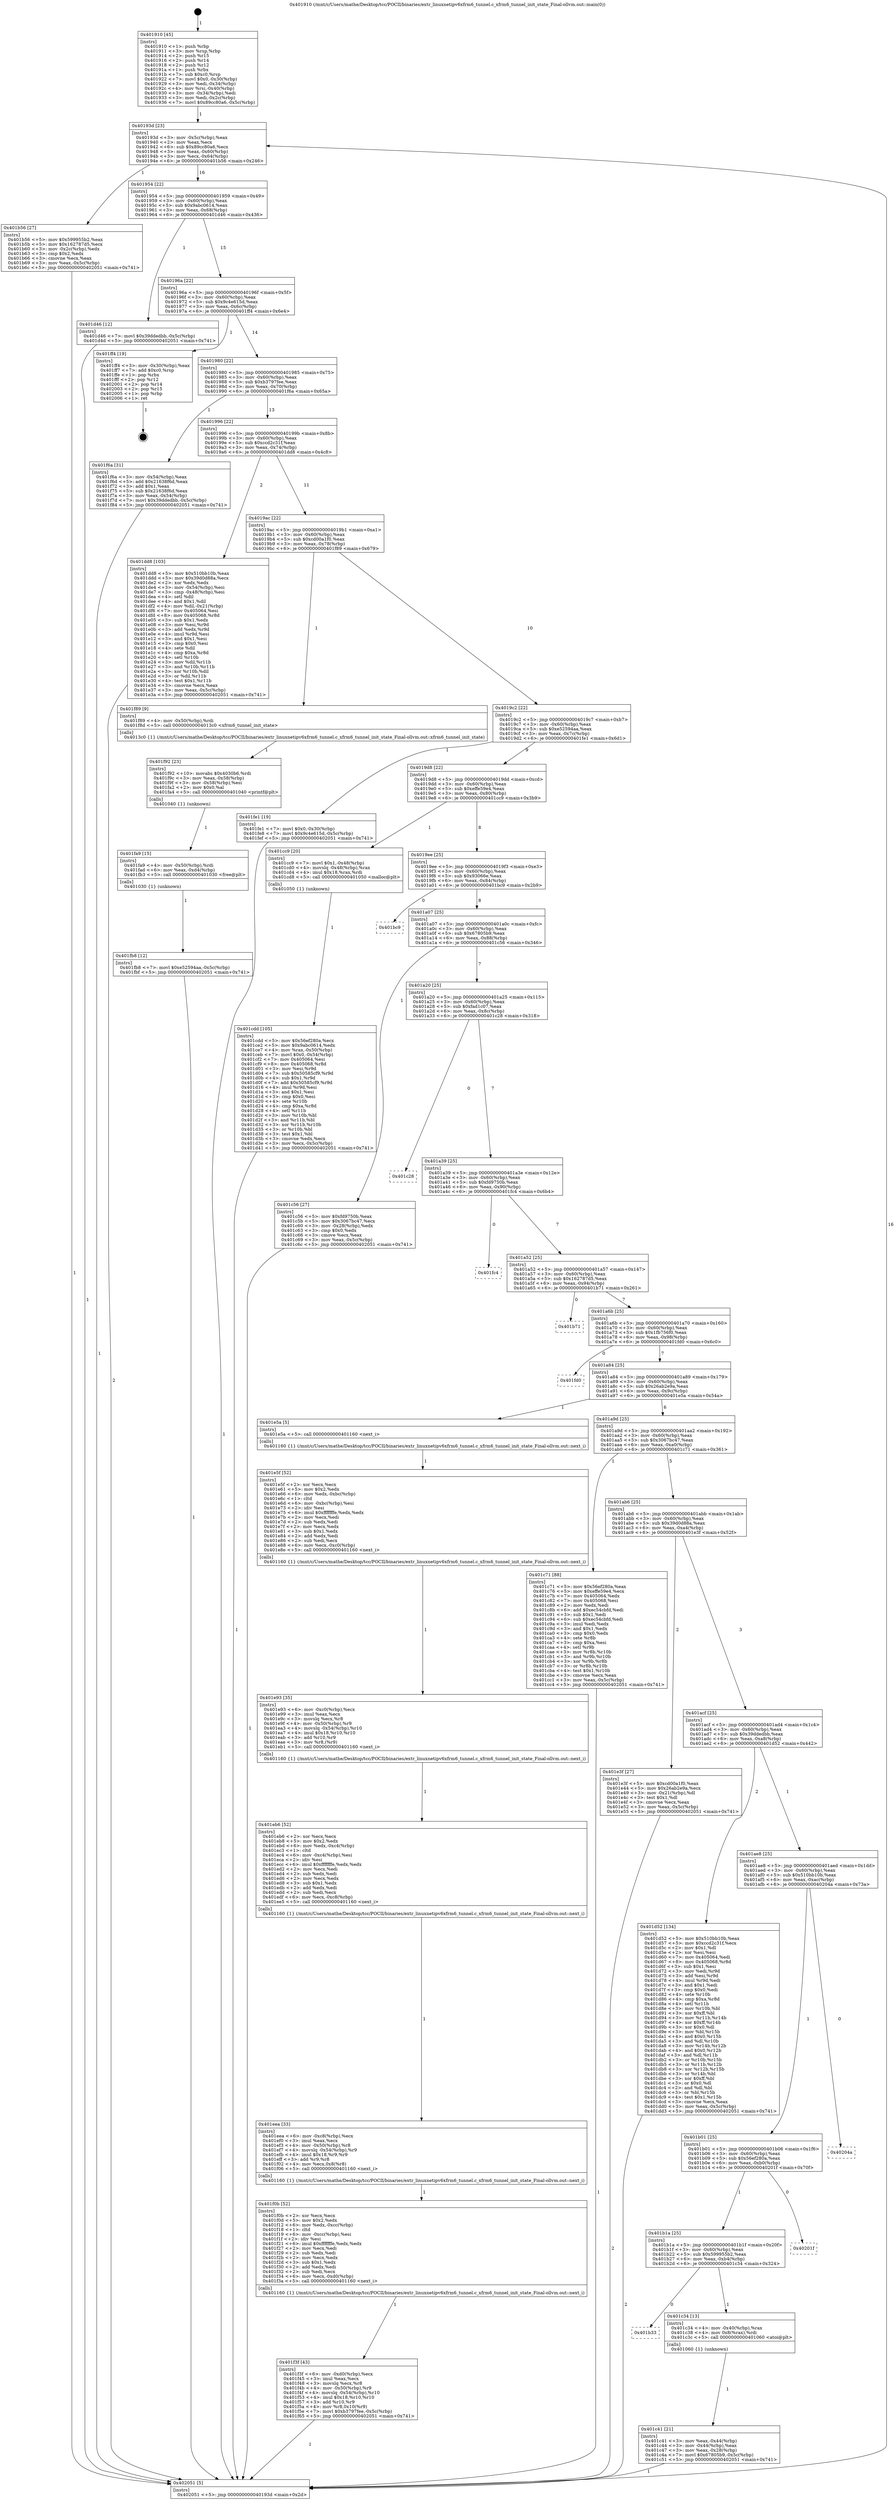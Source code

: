 digraph "0x401910" {
  label = "0x401910 (/mnt/c/Users/mathe/Desktop/tcc/POCII/binaries/extr_linuxnetipv6xfrm6_tunnel.c_xfrm6_tunnel_init_state_Final-ollvm.out::main(0))"
  labelloc = "t"
  node[shape=record]

  Entry [label="",width=0.3,height=0.3,shape=circle,fillcolor=black,style=filled]
  "0x40193d" [label="{
     0x40193d [23]\l
     | [instrs]\l
     &nbsp;&nbsp;0x40193d \<+3\>: mov -0x5c(%rbp),%eax\l
     &nbsp;&nbsp;0x401940 \<+2\>: mov %eax,%ecx\l
     &nbsp;&nbsp;0x401942 \<+6\>: sub $0x89cc80a6,%ecx\l
     &nbsp;&nbsp;0x401948 \<+3\>: mov %eax,-0x60(%rbp)\l
     &nbsp;&nbsp;0x40194b \<+3\>: mov %ecx,-0x64(%rbp)\l
     &nbsp;&nbsp;0x40194e \<+6\>: je 0000000000401b56 \<main+0x246\>\l
  }"]
  "0x401b56" [label="{
     0x401b56 [27]\l
     | [instrs]\l
     &nbsp;&nbsp;0x401b56 \<+5\>: mov $0x599955b2,%eax\l
     &nbsp;&nbsp;0x401b5b \<+5\>: mov $0x162787d5,%ecx\l
     &nbsp;&nbsp;0x401b60 \<+3\>: mov -0x2c(%rbp),%edx\l
     &nbsp;&nbsp;0x401b63 \<+3\>: cmp $0x2,%edx\l
     &nbsp;&nbsp;0x401b66 \<+3\>: cmovne %ecx,%eax\l
     &nbsp;&nbsp;0x401b69 \<+3\>: mov %eax,-0x5c(%rbp)\l
     &nbsp;&nbsp;0x401b6c \<+5\>: jmp 0000000000402051 \<main+0x741\>\l
  }"]
  "0x401954" [label="{
     0x401954 [22]\l
     | [instrs]\l
     &nbsp;&nbsp;0x401954 \<+5\>: jmp 0000000000401959 \<main+0x49\>\l
     &nbsp;&nbsp;0x401959 \<+3\>: mov -0x60(%rbp),%eax\l
     &nbsp;&nbsp;0x40195c \<+5\>: sub $0x9abc0614,%eax\l
     &nbsp;&nbsp;0x401961 \<+3\>: mov %eax,-0x68(%rbp)\l
     &nbsp;&nbsp;0x401964 \<+6\>: je 0000000000401d46 \<main+0x436\>\l
  }"]
  "0x402051" [label="{
     0x402051 [5]\l
     | [instrs]\l
     &nbsp;&nbsp;0x402051 \<+5\>: jmp 000000000040193d \<main+0x2d\>\l
  }"]
  "0x401910" [label="{
     0x401910 [45]\l
     | [instrs]\l
     &nbsp;&nbsp;0x401910 \<+1\>: push %rbp\l
     &nbsp;&nbsp;0x401911 \<+3\>: mov %rsp,%rbp\l
     &nbsp;&nbsp;0x401914 \<+2\>: push %r15\l
     &nbsp;&nbsp;0x401916 \<+2\>: push %r14\l
     &nbsp;&nbsp;0x401918 \<+2\>: push %r12\l
     &nbsp;&nbsp;0x40191a \<+1\>: push %rbx\l
     &nbsp;&nbsp;0x40191b \<+7\>: sub $0xc0,%rsp\l
     &nbsp;&nbsp;0x401922 \<+7\>: movl $0x0,-0x30(%rbp)\l
     &nbsp;&nbsp;0x401929 \<+3\>: mov %edi,-0x34(%rbp)\l
     &nbsp;&nbsp;0x40192c \<+4\>: mov %rsi,-0x40(%rbp)\l
     &nbsp;&nbsp;0x401930 \<+3\>: mov -0x34(%rbp),%edi\l
     &nbsp;&nbsp;0x401933 \<+3\>: mov %edi,-0x2c(%rbp)\l
     &nbsp;&nbsp;0x401936 \<+7\>: movl $0x89cc80a6,-0x5c(%rbp)\l
  }"]
  Exit [label="",width=0.3,height=0.3,shape=circle,fillcolor=black,style=filled,peripheries=2]
  "0x401d46" [label="{
     0x401d46 [12]\l
     | [instrs]\l
     &nbsp;&nbsp;0x401d46 \<+7\>: movl $0x39ddedbb,-0x5c(%rbp)\l
     &nbsp;&nbsp;0x401d4d \<+5\>: jmp 0000000000402051 \<main+0x741\>\l
  }"]
  "0x40196a" [label="{
     0x40196a [22]\l
     | [instrs]\l
     &nbsp;&nbsp;0x40196a \<+5\>: jmp 000000000040196f \<main+0x5f\>\l
     &nbsp;&nbsp;0x40196f \<+3\>: mov -0x60(%rbp),%eax\l
     &nbsp;&nbsp;0x401972 \<+5\>: sub $0x9c4e615d,%eax\l
     &nbsp;&nbsp;0x401977 \<+3\>: mov %eax,-0x6c(%rbp)\l
     &nbsp;&nbsp;0x40197a \<+6\>: je 0000000000401ff4 \<main+0x6e4\>\l
  }"]
  "0x401fb8" [label="{
     0x401fb8 [12]\l
     | [instrs]\l
     &nbsp;&nbsp;0x401fb8 \<+7\>: movl $0xe52594aa,-0x5c(%rbp)\l
     &nbsp;&nbsp;0x401fbf \<+5\>: jmp 0000000000402051 \<main+0x741\>\l
  }"]
  "0x401ff4" [label="{
     0x401ff4 [19]\l
     | [instrs]\l
     &nbsp;&nbsp;0x401ff4 \<+3\>: mov -0x30(%rbp),%eax\l
     &nbsp;&nbsp;0x401ff7 \<+7\>: add $0xc0,%rsp\l
     &nbsp;&nbsp;0x401ffe \<+1\>: pop %rbx\l
     &nbsp;&nbsp;0x401fff \<+2\>: pop %r12\l
     &nbsp;&nbsp;0x402001 \<+2\>: pop %r14\l
     &nbsp;&nbsp;0x402003 \<+2\>: pop %r15\l
     &nbsp;&nbsp;0x402005 \<+1\>: pop %rbp\l
     &nbsp;&nbsp;0x402006 \<+1\>: ret\l
  }"]
  "0x401980" [label="{
     0x401980 [22]\l
     | [instrs]\l
     &nbsp;&nbsp;0x401980 \<+5\>: jmp 0000000000401985 \<main+0x75\>\l
     &nbsp;&nbsp;0x401985 \<+3\>: mov -0x60(%rbp),%eax\l
     &nbsp;&nbsp;0x401988 \<+5\>: sub $0xb3797fee,%eax\l
     &nbsp;&nbsp;0x40198d \<+3\>: mov %eax,-0x70(%rbp)\l
     &nbsp;&nbsp;0x401990 \<+6\>: je 0000000000401f6a \<main+0x65a\>\l
  }"]
  "0x401fa9" [label="{
     0x401fa9 [15]\l
     | [instrs]\l
     &nbsp;&nbsp;0x401fa9 \<+4\>: mov -0x50(%rbp),%rdi\l
     &nbsp;&nbsp;0x401fad \<+6\>: mov %eax,-0xd4(%rbp)\l
     &nbsp;&nbsp;0x401fb3 \<+5\>: call 0000000000401030 \<free@plt\>\l
     | [calls]\l
     &nbsp;&nbsp;0x401030 \{1\} (unknown)\l
  }"]
  "0x401f6a" [label="{
     0x401f6a [31]\l
     | [instrs]\l
     &nbsp;&nbsp;0x401f6a \<+3\>: mov -0x54(%rbp),%eax\l
     &nbsp;&nbsp;0x401f6d \<+5\>: add $0x21638f6d,%eax\l
     &nbsp;&nbsp;0x401f72 \<+3\>: add $0x1,%eax\l
     &nbsp;&nbsp;0x401f75 \<+5\>: sub $0x21638f6d,%eax\l
     &nbsp;&nbsp;0x401f7a \<+3\>: mov %eax,-0x54(%rbp)\l
     &nbsp;&nbsp;0x401f7d \<+7\>: movl $0x39ddedbb,-0x5c(%rbp)\l
     &nbsp;&nbsp;0x401f84 \<+5\>: jmp 0000000000402051 \<main+0x741\>\l
  }"]
  "0x401996" [label="{
     0x401996 [22]\l
     | [instrs]\l
     &nbsp;&nbsp;0x401996 \<+5\>: jmp 000000000040199b \<main+0x8b\>\l
     &nbsp;&nbsp;0x40199b \<+3\>: mov -0x60(%rbp),%eax\l
     &nbsp;&nbsp;0x40199e \<+5\>: sub $0xccd2c31f,%eax\l
     &nbsp;&nbsp;0x4019a3 \<+3\>: mov %eax,-0x74(%rbp)\l
     &nbsp;&nbsp;0x4019a6 \<+6\>: je 0000000000401dd8 \<main+0x4c8\>\l
  }"]
  "0x401f92" [label="{
     0x401f92 [23]\l
     | [instrs]\l
     &nbsp;&nbsp;0x401f92 \<+10\>: movabs $0x4030b6,%rdi\l
     &nbsp;&nbsp;0x401f9c \<+3\>: mov %eax,-0x58(%rbp)\l
     &nbsp;&nbsp;0x401f9f \<+3\>: mov -0x58(%rbp),%esi\l
     &nbsp;&nbsp;0x401fa2 \<+2\>: mov $0x0,%al\l
     &nbsp;&nbsp;0x401fa4 \<+5\>: call 0000000000401040 \<printf@plt\>\l
     | [calls]\l
     &nbsp;&nbsp;0x401040 \{1\} (unknown)\l
  }"]
  "0x401dd8" [label="{
     0x401dd8 [103]\l
     | [instrs]\l
     &nbsp;&nbsp;0x401dd8 \<+5\>: mov $0x510bb10b,%eax\l
     &nbsp;&nbsp;0x401ddd \<+5\>: mov $0x39d0d88a,%ecx\l
     &nbsp;&nbsp;0x401de2 \<+2\>: xor %edx,%edx\l
     &nbsp;&nbsp;0x401de4 \<+3\>: mov -0x54(%rbp),%esi\l
     &nbsp;&nbsp;0x401de7 \<+3\>: cmp -0x48(%rbp),%esi\l
     &nbsp;&nbsp;0x401dea \<+4\>: setl %dil\l
     &nbsp;&nbsp;0x401dee \<+4\>: and $0x1,%dil\l
     &nbsp;&nbsp;0x401df2 \<+4\>: mov %dil,-0x21(%rbp)\l
     &nbsp;&nbsp;0x401df6 \<+7\>: mov 0x405064,%esi\l
     &nbsp;&nbsp;0x401dfd \<+8\>: mov 0x405068,%r8d\l
     &nbsp;&nbsp;0x401e05 \<+3\>: sub $0x1,%edx\l
     &nbsp;&nbsp;0x401e08 \<+3\>: mov %esi,%r9d\l
     &nbsp;&nbsp;0x401e0b \<+3\>: add %edx,%r9d\l
     &nbsp;&nbsp;0x401e0e \<+4\>: imul %r9d,%esi\l
     &nbsp;&nbsp;0x401e12 \<+3\>: and $0x1,%esi\l
     &nbsp;&nbsp;0x401e15 \<+3\>: cmp $0x0,%esi\l
     &nbsp;&nbsp;0x401e18 \<+4\>: sete %dil\l
     &nbsp;&nbsp;0x401e1c \<+4\>: cmp $0xa,%r8d\l
     &nbsp;&nbsp;0x401e20 \<+4\>: setl %r10b\l
     &nbsp;&nbsp;0x401e24 \<+3\>: mov %dil,%r11b\l
     &nbsp;&nbsp;0x401e27 \<+3\>: and %r10b,%r11b\l
     &nbsp;&nbsp;0x401e2a \<+3\>: xor %r10b,%dil\l
     &nbsp;&nbsp;0x401e2d \<+3\>: or %dil,%r11b\l
     &nbsp;&nbsp;0x401e30 \<+4\>: test $0x1,%r11b\l
     &nbsp;&nbsp;0x401e34 \<+3\>: cmovne %ecx,%eax\l
     &nbsp;&nbsp;0x401e37 \<+3\>: mov %eax,-0x5c(%rbp)\l
     &nbsp;&nbsp;0x401e3a \<+5\>: jmp 0000000000402051 \<main+0x741\>\l
  }"]
  "0x4019ac" [label="{
     0x4019ac [22]\l
     | [instrs]\l
     &nbsp;&nbsp;0x4019ac \<+5\>: jmp 00000000004019b1 \<main+0xa1\>\l
     &nbsp;&nbsp;0x4019b1 \<+3\>: mov -0x60(%rbp),%eax\l
     &nbsp;&nbsp;0x4019b4 \<+5\>: sub $0xcd00a1f0,%eax\l
     &nbsp;&nbsp;0x4019b9 \<+3\>: mov %eax,-0x78(%rbp)\l
     &nbsp;&nbsp;0x4019bc \<+6\>: je 0000000000401f89 \<main+0x679\>\l
  }"]
  "0x401f3f" [label="{
     0x401f3f [43]\l
     | [instrs]\l
     &nbsp;&nbsp;0x401f3f \<+6\>: mov -0xd0(%rbp),%ecx\l
     &nbsp;&nbsp;0x401f45 \<+3\>: imul %eax,%ecx\l
     &nbsp;&nbsp;0x401f48 \<+3\>: movslq %ecx,%r8\l
     &nbsp;&nbsp;0x401f4b \<+4\>: mov -0x50(%rbp),%r9\l
     &nbsp;&nbsp;0x401f4f \<+4\>: movslq -0x54(%rbp),%r10\l
     &nbsp;&nbsp;0x401f53 \<+4\>: imul $0x18,%r10,%r10\l
     &nbsp;&nbsp;0x401f57 \<+3\>: add %r10,%r9\l
     &nbsp;&nbsp;0x401f5a \<+4\>: mov %r8,0x10(%r9)\l
     &nbsp;&nbsp;0x401f5e \<+7\>: movl $0xb3797fee,-0x5c(%rbp)\l
     &nbsp;&nbsp;0x401f65 \<+5\>: jmp 0000000000402051 \<main+0x741\>\l
  }"]
  "0x401f89" [label="{
     0x401f89 [9]\l
     | [instrs]\l
     &nbsp;&nbsp;0x401f89 \<+4\>: mov -0x50(%rbp),%rdi\l
     &nbsp;&nbsp;0x401f8d \<+5\>: call 00000000004013c0 \<xfrm6_tunnel_init_state\>\l
     | [calls]\l
     &nbsp;&nbsp;0x4013c0 \{1\} (/mnt/c/Users/mathe/Desktop/tcc/POCII/binaries/extr_linuxnetipv6xfrm6_tunnel.c_xfrm6_tunnel_init_state_Final-ollvm.out::xfrm6_tunnel_init_state)\l
  }"]
  "0x4019c2" [label="{
     0x4019c2 [22]\l
     | [instrs]\l
     &nbsp;&nbsp;0x4019c2 \<+5\>: jmp 00000000004019c7 \<main+0xb7\>\l
     &nbsp;&nbsp;0x4019c7 \<+3\>: mov -0x60(%rbp),%eax\l
     &nbsp;&nbsp;0x4019ca \<+5\>: sub $0xe52594aa,%eax\l
     &nbsp;&nbsp;0x4019cf \<+3\>: mov %eax,-0x7c(%rbp)\l
     &nbsp;&nbsp;0x4019d2 \<+6\>: je 0000000000401fe1 \<main+0x6d1\>\l
  }"]
  "0x401f0b" [label="{
     0x401f0b [52]\l
     | [instrs]\l
     &nbsp;&nbsp;0x401f0b \<+2\>: xor %ecx,%ecx\l
     &nbsp;&nbsp;0x401f0d \<+5\>: mov $0x2,%edx\l
     &nbsp;&nbsp;0x401f12 \<+6\>: mov %edx,-0xcc(%rbp)\l
     &nbsp;&nbsp;0x401f18 \<+1\>: cltd\l
     &nbsp;&nbsp;0x401f19 \<+6\>: mov -0xcc(%rbp),%esi\l
     &nbsp;&nbsp;0x401f1f \<+2\>: idiv %esi\l
     &nbsp;&nbsp;0x401f21 \<+6\>: imul $0xfffffffe,%edx,%edx\l
     &nbsp;&nbsp;0x401f27 \<+2\>: mov %ecx,%edi\l
     &nbsp;&nbsp;0x401f29 \<+2\>: sub %edx,%edi\l
     &nbsp;&nbsp;0x401f2b \<+2\>: mov %ecx,%edx\l
     &nbsp;&nbsp;0x401f2d \<+3\>: sub $0x1,%edx\l
     &nbsp;&nbsp;0x401f30 \<+2\>: add %edx,%edi\l
     &nbsp;&nbsp;0x401f32 \<+2\>: sub %edi,%ecx\l
     &nbsp;&nbsp;0x401f34 \<+6\>: mov %ecx,-0xd0(%rbp)\l
     &nbsp;&nbsp;0x401f3a \<+5\>: call 0000000000401160 \<next_i\>\l
     | [calls]\l
     &nbsp;&nbsp;0x401160 \{1\} (/mnt/c/Users/mathe/Desktop/tcc/POCII/binaries/extr_linuxnetipv6xfrm6_tunnel.c_xfrm6_tunnel_init_state_Final-ollvm.out::next_i)\l
  }"]
  "0x401fe1" [label="{
     0x401fe1 [19]\l
     | [instrs]\l
     &nbsp;&nbsp;0x401fe1 \<+7\>: movl $0x0,-0x30(%rbp)\l
     &nbsp;&nbsp;0x401fe8 \<+7\>: movl $0x9c4e615d,-0x5c(%rbp)\l
     &nbsp;&nbsp;0x401fef \<+5\>: jmp 0000000000402051 \<main+0x741\>\l
  }"]
  "0x4019d8" [label="{
     0x4019d8 [22]\l
     | [instrs]\l
     &nbsp;&nbsp;0x4019d8 \<+5\>: jmp 00000000004019dd \<main+0xcd\>\l
     &nbsp;&nbsp;0x4019dd \<+3\>: mov -0x60(%rbp),%eax\l
     &nbsp;&nbsp;0x4019e0 \<+5\>: sub $0xeffe59e4,%eax\l
     &nbsp;&nbsp;0x4019e5 \<+3\>: mov %eax,-0x80(%rbp)\l
     &nbsp;&nbsp;0x4019e8 \<+6\>: je 0000000000401cc9 \<main+0x3b9\>\l
  }"]
  "0x401eea" [label="{
     0x401eea [33]\l
     | [instrs]\l
     &nbsp;&nbsp;0x401eea \<+6\>: mov -0xc8(%rbp),%ecx\l
     &nbsp;&nbsp;0x401ef0 \<+3\>: imul %eax,%ecx\l
     &nbsp;&nbsp;0x401ef3 \<+4\>: mov -0x50(%rbp),%r8\l
     &nbsp;&nbsp;0x401ef7 \<+4\>: movslq -0x54(%rbp),%r9\l
     &nbsp;&nbsp;0x401efb \<+4\>: imul $0x18,%r9,%r9\l
     &nbsp;&nbsp;0x401eff \<+3\>: add %r9,%r8\l
     &nbsp;&nbsp;0x401f02 \<+4\>: mov %ecx,0x8(%r8)\l
     &nbsp;&nbsp;0x401f06 \<+5\>: call 0000000000401160 \<next_i\>\l
     | [calls]\l
     &nbsp;&nbsp;0x401160 \{1\} (/mnt/c/Users/mathe/Desktop/tcc/POCII/binaries/extr_linuxnetipv6xfrm6_tunnel.c_xfrm6_tunnel_init_state_Final-ollvm.out::next_i)\l
  }"]
  "0x401cc9" [label="{
     0x401cc9 [20]\l
     | [instrs]\l
     &nbsp;&nbsp;0x401cc9 \<+7\>: movl $0x1,-0x48(%rbp)\l
     &nbsp;&nbsp;0x401cd0 \<+4\>: movslq -0x48(%rbp),%rax\l
     &nbsp;&nbsp;0x401cd4 \<+4\>: imul $0x18,%rax,%rdi\l
     &nbsp;&nbsp;0x401cd8 \<+5\>: call 0000000000401050 \<malloc@plt\>\l
     | [calls]\l
     &nbsp;&nbsp;0x401050 \{1\} (unknown)\l
  }"]
  "0x4019ee" [label="{
     0x4019ee [25]\l
     | [instrs]\l
     &nbsp;&nbsp;0x4019ee \<+5\>: jmp 00000000004019f3 \<main+0xe3\>\l
     &nbsp;&nbsp;0x4019f3 \<+3\>: mov -0x60(%rbp),%eax\l
     &nbsp;&nbsp;0x4019f6 \<+5\>: sub $0x93066e,%eax\l
     &nbsp;&nbsp;0x4019fb \<+6\>: mov %eax,-0x84(%rbp)\l
     &nbsp;&nbsp;0x401a01 \<+6\>: je 0000000000401bc9 \<main+0x2b9\>\l
  }"]
  "0x401eb6" [label="{
     0x401eb6 [52]\l
     | [instrs]\l
     &nbsp;&nbsp;0x401eb6 \<+2\>: xor %ecx,%ecx\l
     &nbsp;&nbsp;0x401eb8 \<+5\>: mov $0x2,%edx\l
     &nbsp;&nbsp;0x401ebd \<+6\>: mov %edx,-0xc4(%rbp)\l
     &nbsp;&nbsp;0x401ec3 \<+1\>: cltd\l
     &nbsp;&nbsp;0x401ec4 \<+6\>: mov -0xc4(%rbp),%esi\l
     &nbsp;&nbsp;0x401eca \<+2\>: idiv %esi\l
     &nbsp;&nbsp;0x401ecc \<+6\>: imul $0xfffffffe,%edx,%edx\l
     &nbsp;&nbsp;0x401ed2 \<+2\>: mov %ecx,%edi\l
     &nbsp;&nbsp;0x401ed4 \<+2\>: sub %edx,%edi\l
     &nbsp;&nbsp;0x401ed6 \<+2\>: mov %ecx,%edx\l
     &nbsp;&nbsp;0x401ed8 \<+3\>: sub $0x1,%edx\l
     &nbsp;&nbsp;0x401edb \<+2\>: add %edx,%edi\l
     &nbsp;&nbsp;0x401edd \<+2\>: sub %edi,%ecx\l
     &nbsp;&nbsp;0x401edf \<+6\>: mov %ecx,-0xc8(%rbp)\l
     &nbsp;&nbsp;0x401ee5 \<+5\>: call 0000000000401160 \<next_i\>\l
     | [calls]\l
     &nbsp;&nbsp;0x401160 \{1\} (/mnt/c/Users/mathe/Desktop/tcc/POCII/binaries/extr_linuxnetipv6xfrm6_tunnel.c_xfrm6_tunnel_init_state_Final-ollvm.out::next_i)\l
  }"]
  "0x401bc9" [label="{
     0x401bc9\l
  }", style=dashed]
  "0x401a07" [label="{
     0x401a07 [25]\l
     | [instrs]\l
     &nbsp;&nbsp;0x401a07 \<+5\>: jmp 0000000000401a0c \<main+0xfc\>\l
     &nbsp;&nbsp;0x401a0c \<+3\>: mov -0x60(%rbp),%eax\l
     &nbsp;&nbsp;0x401a0f \<+5\>: sub $0x67805b9,%eax\l
     &nbsp;&nbsp;0x401a14 \<+6\>: mov %eax,-0x88(%rbp)\l
     &nbsp;&nbsp;0x401a1a \<+6\>: je 0000000000401c56 \<main+0x346\>\l
  }"]
  "0x401e93" [label="{
     0x401e93 [35]\l
     | [instrs]\l
     &nbsp;&nbsp;0x401e93 \<+6\>: mov -0xc0(%rbp),%ecx\l
     &nbsp;&nbsp;0x401e99 \<+3\>: imul %eax,%ecx\l
     &nbsp;&nbsp;0x401e9c \<+3\>: movslq %ecx,%r8\l
     &nbsp;&nbsp;0x401e9f \<+4\>: mov -0x50(%rbp),%r9\l
     &nbsp;&nbsp;0x401ea3 \<+4\>: movslq -0x54(%rbp),%r10\l
     &nbsp;&nbsp;0x401ea7 \<+4\>: imul $0x18,%r10,%r10\l
     &nbsp;&nbsp;0x401eab \<+3\>: add %r10,%r9\l
     &nbsp;&nbsp;0x401eae \<+3\>: mov %r8,(%r9)\l
     &nbsp;&nbsp;0x401eb1 \<+5\>: call 0000000000401160 \<next_i\>\l
     | [calls]\l
     &nbsp;&nbsp;0x401160 \{1\} (/mnt/c/Users/mathe/Desktop/tcc/POCII/binaries/extr_linuxnetipv6xfrm6_tunnel.c_xfrm6_tunnel_init_state_Final-ollvm.out::next_i)\l
  }"]
  "0x401c56" [label="{
     0x401c56 [27]\l
     | [instrs]\l
     &nbsp;&nbsp;0x401c56 \<+5\>: mov $0xfd9750b,%eax\l
     &nbsp;&nbsp;0x401c5b \<+5\>: mov $0x3067bc47,%ecx\l
     &nbsp;&nbsp;0x401c60 \<+3\>: mov -0x28(%rbp),%edx\l
     &nbsp;&nbsp;0x401c63 \<+3\>: cmp $0x0,%edx\l
     &nbsp;&nbsp;0x401c66 \<+3\>: cmove %ecx,%eax\l
     &nbsp;&nbsp;0x401c69 \<+3\>: mov %eax,-0x5c(%rbp)\l
     &nbsp;&nbsp;0x401c6c \<+5\>: jmp 0000000000402051 \<main+0x741\>\l
  }"]
  "0x401a20" [label="{
     0x401a20 [25]\l
     | [instrs]\l
     &nbsp;&nbsp;0x401a20 \<+5\>: jmp 0000000000401a25 \<main+0x115\>\l
     &nbsp;&nbsp;0x401a25 \<+3\>: mov -0x60(%rbp),%eax\l
     &nbsp;&nbsp;0x401a28 \<+5\>: sub $0xfad1c07,%eax\l
     &nbsp;&nbsp;0x401a2d \<+6\>: mov %eax,-0x8c(%rbp)\l
     &nbsp;&nbsp;0x401a33 \<+6\>: je 0000000000401c28 \<main+0x318\>\l
  }"]
  "0x401e5f" [label="{
     0x401e5f [52]\l
     | [instrs]\l
     &nbsp;&nbsp;0x401e5f \<+2\>: xor %ecx,%ecx\l
     &nbsp;&nbsp;0x401e61 \<+5\>: mov $0x2,%edx\l
     &nbsp;&nbsp;0x401e66 \<+6\>: mov %edx,-0xbc(%rbp)\l
     &nbsp;&nbsp;0x401e6c \<+1\>: cltd\l
     &nbsp;&nbsp;0x401e6d \<+6\>: mov -0xbc(%rbp),%esi\l
     &nbsp;&nbsp;0x401e73 \<+2\>: idiv %esi\l
     &nbsp;&nbsp;0x401e75 \<+6\>: imul $0xfffffffe,%edx,%edx\l
     &nbsp;&nbsp;0x401e7b \<+2\>: mov %ecx,%edi\l
     &nbsp;&nbsp;0x401e7d \<+2\>: sub %edx,%edi\l
     &nbsp;&nbsp;0x401e7f \<+2\>: mov %ecx,%edx\l
     &nbsp;&nbsp;0x401e81 \<+3\>: sub $0x1,%edx\l
     &nbsp;&nbsp;0x401e84 \<+2\>: add %edx,%edi\l
     &nbsp;&nbsp;0x401e86 \<+2\>: sub %edi,%ecx\l
     &nbsp;&nbsp;0x401e88 \<+6\>: mov %ecx,-0xc0(%rbp)\l
     &nbsp;&nbsp;0x401e8e \<+5\>: call 0000000000401160 \<next_i\>\l
     | [calls]\l
     &nbsp;&nbsp;0x401160 \{1\} (/mnt/c/Users/mathe/Desktop/tcc/POCII/binaries/extr_linuxnetipv6xfrm6_tunnel.c_xfrm6_tunnel_init_state_Final-ollvm.out::next_i)\l
  }"]
  "0x401c28" [label="{
     0x401c28\l
  }", style=dashed]
  "0x401a39" [label="{
     0x401a39 [25]\l
     | [instrs]\l
     &nbsp;&nbsp;0x401a39 \<+5\>: jmp 0000000000401a3e \<main+0x12e\>\l
     &nbsp;&nbsp;0x401a3e \<+3\>: mov -0x60(%rbp),%eax\l
     &nbsp;&nbsp;0x401a41 \<+5\>: sub $0xfd9750b,%eax\l
     &nbsp;&nbsp;0x401a46 \<+6\>: mov %eax,-0x90(%rbp)\l
     &nbsp;&nbsp;0x401a4c \<+6\>: je 0000000000401fc4 \<main+0x6b4\>\l
  }"]
  "0x401cdd" [label="{
     0x401cdd [105]\l
     | [instrs]\l
     &nbsp;&nbsp;0x401cdd \<+5\>: mov $0x56ef280a,%ecx\l
     &nbsp;&nbsp;0x401ce2 \<+5\>: mov $0x9abc0614,%edx\l
     &nbsp;&nbsp;0x401ce7 \<+4\>: mov %rax,-0x50(%rbp)\l
     &nbsp;&nbsp;0x401ceb \<+7\>: movl $0x0,-0x54(%rbp)\l
     &nbsp;&nbsp;0x401cf2 \<+7\>: mov 0x405064,%esi\l
     &nbsp;&nbsp;0x401cf9 \<+8\>: mov 0x405068,%r8d\l
     &nbsp;&nbsp;0x401d01 \<+3\>: mov %esi,%r9d\l
     &nbsp;&nbsp;0x401d04 \<+7\>: sub $0x50585cf9,%r9d\l
     &nbsp;&nbsp;0x401d0b \<+4\>: sub $0x1,%r9d\l
     &nbsp;&nbsp;0x401d0f \<+7\>: add $0x50585cf9,%r9d\l
     &nbsp;&nbsp;0x401d16 \<+4\>: imul %r9d,%esi\l
     &nbsp;&nbsp;0x401d1a \<+3\>: and $0x1,%esi\l
     &nbsp;&nbsp;0x401d1d \<+3\>: cmp $0x0,%esi\l
     &nbsp;&nbsp;0x401d20 \<+4\>: sete %r10b\l
     &nbsp;&nbsp;0x401d24 \<+4\>: cmp $0xa,%r8d\l
     &nbsp;&nbsp;0x401d28 \<+4\>: setl %r11b\l
     &nbsp;&nbsp;0x401d2c \<+3\>: mov %r10b,%bl\l
     &nbsp;&nbsp;0x401d2f \<+3\>: and %r11b,%bl\l
     &nbsp;&nbsp;0x401d32 \<+3\>: xor %r11b,%r10b\l
     &nbsp;&nbsp;0x401d35 \<+3\>: or %r10b,%bl\l
     &nbsp;&nbsp;0x401d38 \<+3\>: test $0x1,%bl\l
     &nbsp;&nbsp;0x401d3b \<+3\>: cmovne %edx,%ecx\l
     &nbsp;&nbsp;0x401d3e \<+3\>: mov %ecx,-0x5c(%rbp)\l
     &nbsp;&nbsp;0x401d41 \<+5\>: jmp 0000000000402051 \<main+0x741\>\l
  }"]
  "0x401fc4" [label="{
     0x401fc4\l
  }", style=dashed]
  "0x401a52" [label="{
     0x401a52 [25]\l
     | [instrs]\l
     &nbsp;&nbsp;0x401a52 \<+5\>: jmp 0000000000401a57 \<main+0x147\>\l
     &nbsp;&nbsp;0x401a57 \<+3\>: mov -0x60(%rbp),%eax\l
     &nbsp;&nbsp;0x401a5a \<+5\>: sub $0x162787d5,%eax\l
     &nbsp;&nbsp;0x401a5f \<+6\>: mov %eax,-0x94(%rbp)\l
     &nbsp;&nbsp;0x401a65 \<+6\>: je 0000000000401b71 \<main+0x261\>\l
  }"]
  "0x401c41" [label="{
     0x401c41 [21]\l
     | [instrs]\l
     &nbsp;&nbsp;0x401c41 \<+3\>: mov %eax,-0x44(%rbp)\l
     &nbsp;&nbsp;0x401c44 \<+3\>: mov -0x44(%rbp),%eax\l
     &nbsp;&nbsp;0x401c47 \<+3\>: mov %eax,-0x28(%rbp)\l
     &nbsp;&nbsp;0x401c4a \<+7\>: movl $0x67805b9,-0x5c(%rbp)\l
     &nbsp;&nbsp;0x401c51 \<+5\>: jmp 0000000000402051 \<main+0x741\>\l
  }"]
  "0x401b71" [label="{
     0x401b71\l
  }", style=dashed]
  "0x401a6b" [label="{
     0x401a6b [25]\l
     | [instrs]\l
     &nbsp;&nbsp;0x401a6b \<+5\>: jmp 0000000000401a70 \<main+0x160\>\l
     &nbsp;&nbsp;0x401a70 \<+3\>: mov -0x60(%rbp),%eax\l
     &nbsp;&nbsp;0x401a73 \<+5\>: sub $0x1fb756f0,%eax\l
     &nbsp;&nbsp;0x401a78 \<+6\>: mov %eax,-0x98(%rbp)\l
     &nbsp;&nbsp;0x401a7e \<+6\>: je 0000000000401fd0 \<main+0x6c0\>\l
  }"]
  "0x401b33" [label="{
     0x401b33\l
  }", style=dashed]
  "0x401fd0" [label="{
     0x401fd0\l
  }", style=dashed]
  "0x401a84" [label="{
     0x401a84 [25]\l
     | [instrs]\l
     &nbsp;&nbsp;0x401a84 \<+5\>: jmp 0000000000401a89 \<main+0x179\>\l
     &nbsp;&nbsp;0x401a89 \<+3\>: mov -0x60(%rbp),%eax\l
     &nbsp;&nbsp;0x401a8c \<+5\>: sub $0x26ab2e9a,%eax\l
     &nbsp;&nbsp;0x401a91 \<+6\>: mov %eax,-0x9c(%rbp)\l
     &nbsp;&nbsp;0x401a97 \<+6\>: je 0000000000401e5a \<main+0x54a\>\l
  }"]
  "0x401c34" [label="{
     0x401c34 [13]\l
     | [instrs]\l
     &nbsp;&nbsp;0x401c34 \<+4\>: mov -0x40(%rbp),%rax\l
     &nbsp;&nbsp;0x401c38 \<+4\>: mov 0x8(%rax),%rdi\l
     &nbsp;&nbsp;0x401c3c \<+5\>: call 0000000000401060 \<atoi@plt\>\l
     | [calls]\l
     &nbsp;&nbsp;0x401060 \{1\} (unknown)\l
  }"]
  "0x401e5a" [label="{
     0x401e5a [5]\l
     | [instrs]\l
     &nbsp;&nbsp;0x401e5a \<+5\>: call 0000000000401160 \<next_i\>\l
     | [calls]\l
     &nbsp;&nbsp;0x401160 \{1\} (/mnt/c/Users/mathe/Desktop/tcc/POCII/binaries/extr_linuxnetipv6xfrm6_tunnel.c_xfrm6_tunnel_init_state_Final-ollvm.out::next_i)\l
  }"]
  "0x401a9d" [label="{
     0x401a9d [25]\l
     | [instrs]\l
     &nbsp;&nbsp;0x401a9d \<+5\>: jmp 0000000000401aa2 \<main+0x192\>\l
     &nbsp;&nbsp;0x401aa2 \<+3\>: mov -0x60(%rbp),%eax\l
     &nbsp;&nbsp;0x401aa5 \<+5\>: sub $0x3067bc47,%eax\l
     &nbsp;&nbsp;0x401aaa \<+6\>: mov %eax,-0xa0(%rbp)\l
     &nbsp;&nbsp;0x401ab0 \<+6\>: je 0000000000401c71 \<main+0x361\>\l
  }"]
  "0x401b1a" [label="{
     0x401b1a [25]\l
     | [instrs]\l
     &nbsp;&nbsp;0x401b1a \<+5\>: jmp 0000000000401b1f \<main+0x20f\>\l
     &nbsp;&nbsp;0x401b1f \<+3\>: mov -0x60(%rbp),%eax\l
     &nbsp;&nbsp;0x401b22 \<+5\>: sub $0x599955b2,%eax\l
     &nbsp;&nbsp;0x401b27 \<+6\>: mov %eax,-0xb4(%rbp)\l
     &nbsp;&nbsp;0x401b2d \<+6\>: je 0000000000401c34 \<main+0x324\>\l
  }"]
  "0x401c71" [label="{
     0x401c71 [88]\l
     | [instrs]\l
     &nbsp;&nbsp;0x401c71 \<+5\>: mov $0x56ef280a,%eax\l
     &nbsp;&nbsp;0x401c76 \<+5\>: mov $0xeffe59e4,%ecx\l
     &nbsp;&nbsp;0x401c7b \<+7\>: mov 0x405064,%edx\l
     &nbsp;&nbsp;0x401c82 \<+7\>: mov 0x405068,%esi\l
     &nbsp;&nbsp;0x401c89 \<+2\>: mov %edx,%edi\l
     &nbsp;&nbsp;0x401c8b \<+6\>: add $0xec54cbfd,%edi\l
     &nbsp;&nbsp;0x401c91 \<+3\>: sub $0x1,%edi\l
     &nbsp;&nbsp;0x401c94 \<+6\>: sub $0xec54cbfd,%edi\l
     &nbsp;&nbsp;0x401c9a \<+3\>: imul %edi,%edx\l
     &nbsp;&nbsp;0x401c9d \<+3\>: and $0x1,%edx\l
     &nbsp;&nbsp;0x401ca0 \<+3\>: cmp $0x0,%edx\l
     &nbsp;&nbsp;0x401ca3 \<+4\>: sete %r8b\l
     &nbsp;&nbsp;0x401ca7 \<+3\>: cmp $0xa,%esi\l
     &nbsp;&nbsp;0x401caa \<+4\>: setl %r9b\l
     &nbsp;&nbsp;0x401cae \<+3\>: mov %r8b,%r10b\l
     &nbsp;&nbsp;0x401cb1 \<+3\>: and %r9b,%r10b\l
     &nbsp;&nbsp;0x401cb4 \<+3\>: xor %r9b,%r8b\l
     &nbsp;&nbsp;0x401cb7 \<+3\>: or %r8b,%r10b\l
     &nbsp;&nbsp;0x401cba \<+4\>: test $0x1,%r10b\l
     &nbsp;&nbsp;0x401cbe \<+3\>: cmovne %ecx,%eax\l
     &nbsp;&nbsp;0x401cc1 \<+3\>: mov %eax,-0x5c(%rbp)\l
     &nbsp;&nbsp;0x401cc4 \<+5\>: jmp 0000000000402051 \<main+0x741\>\l
  }"]
  "0x401ab6" [label="{
     0x401ab6 [25]\l
     | [instrs]\l
     &nbsp;&nbsp;0x401ab6 \<+5\>: jmp 0000000000401abb \<main+0x1ab\>\l
     &nbsp;&nbsp;0x401abb \<+3\>: mov -0x60(%rbp),%eax\l
     &nbsp;&nbsp;0x401abe \<+5\>: sub $0x39d0d88a,%eax\l
     &nbsp;&nbsp;0x401ac3 \<+6\>: mov %eax,-0xa4(%rbp)\l
     &nbsp;&nbsp;0x401ac9 \<+6\>: je 0000000000401e3f \<main+0x52f\>\l
  }"]
  "0x40201f" [label="{
     0x40201f\l
  }", style=dashed]
  "0x401e3f" [label="{
     0x401e3f [27]\l
     | [instrs]\l
     &nbsp;&nbsp;0x401e3f \<+5\>: mov $0xcd00a1f0,%eax\l
     &nbsp;&nbsp;0x401e44 \<+5\>: mov $0x26ab2e9a,%ecx\l
     &nbsp;&nbsp;0x401e49 \<+3\>: mov -0x21(%rbp),%dl\l
     &nbsp;&nbsp;0x401e4c \<+3\>: test $0x1,%dl\l
     &nbsp;&nbsp;0x401e4f \<+3\>: cmovne %ecx,%eax\l
     &nbsp;&nbsp;0x401e52 \<+3\>: mov %eax,-0x5c(%rbp)\l
     &nbsp;&nbsp;0x401e55 \<+5\>: jmp 0000000000402051 \<main+0x741\>\l
  }"]
  "0x401acf" [label="{
     0x401acf [25]\l
     | [instrs]\l
     &nbsp;&nbsp;0x401acf \<+5\>: jmp 0000000000401ad4 \<main+0x1c4\>\l
     &nbsp;&nbsp;0x401ad4 \<+3\>: mov -0x60(%rbp),%eax\l
     &nbsp;&nbsp;0x401ad7 \<+5\>: sub $0x39ddedbb,%eax\l
     &nbsp;&nbsp;0x401adc \<+6\>: mov %eax,-0xa8(%rbp)\l
     &nbsp;&nbsp;0x401ae2 \<+6\>: je 0000000000401d52 \<main+0x442\>\l
  }"]
  "0x401b01" [label="{
     0x401b01 [25]\l
     | [instrs]\l
     &nbsp;&nbsp;0x401b01 \<+5\>: jmp 0000000000401b06 \<main+0x1f6\>\l
     &nbsp;&nbsp;0x401b06 \<+3\>: mov -0x60(%rbp),%eax\l
     &nbsp;&nbsp;0x401b09 \<+5\>: sub $0x56ef280a,%eax\l
     &nbsp;&nbsp;0x401b0e \<+6\>: mov %eax,-0xb0(%rbp)\l
     &nbsp;&nbsp;0x401b14 \<+6\>: je 000000000040201f \<main+0x70f\>\l
  }"]
  "0x401d52" [label="{
     0x401d52 [134]\l
     | [instrs]\l
     &nbsp;&nbsp;0x401d52 \<+5\>: mov $0x510bb10b,%eax\l
     &nbsp;&nbsp;0x401d57 \<+5\>: mov $0xccd2c31f,%ecx\l
     &nbsp;&nbsp;0x401d5c \<+2\>: mov $0x1,%dl\l
     &nbsp;&nbsp;0x401d5e \<+2\>: xor %esi,%esi\l
     &nbsp;&nbsp;0x401d60 \<+7\>: mov 0x405064,%edi\l
     &nbsp;&nbsp;0x401d67 \<+8\>: mov 0x405068,%r8d\l
     &nbsp;&nbsp;0x401d6f \<+3\>: sub $0x1,%esi\l
     &nbsp;&nbsp;0x401d72 \<+3\>: mov %edi,%r9d\l
     &nbsp;&nbsp;0x401d75 \<+3\>: add %esi,%r9d\l
     &nbsp;&nbsp;0x401d78 \<+4\>: imul %r9d,%edi\l
     &nbsp;&nbsp;0x401d7c \<+3\>: and $0x1,%edi\l
     &nbsp;&nbsp;0x401d7f \<+3\>: cmp $0x0,%edi\l
     &nbsp;&nbsp;0x401d82 \<+4\>: sete %r10b\l
     &nbsp;&nbsp;0x401d86 \<+4\>: cmp $0xa,%r8d\l
     &nbsp;&nbsp;0x401d8a \<+4\>: setl %r11b\l
     &nbsp;&nbsp;0x401d8e \<+3\>: mov %r10b,%bl\l
     &nbsp;&nbsp;0x401d91 \<+3\>: xor $0xff,%bl\l
     &nbsp;&nbsp;0x401d94 \<+3\>: mov %r11b,%r14b\l
     &nbsp;&nbsp;0x401d97 \<+4\>: xor $0xff,%r14b\l
     &nbsp;&nbsp;0x401d9b \<+3\>: xor $0x0,%dl\l
     &nbsp;&nbsp;0x401d9e \<+3\>: mov %bl,%r15b\l
     &nbsp;&nbsp;0x401da1 \<+4\>: and $0x0,%r15b\l
     &nbsp;&nbsp;0x401da5 \<+3\>: and %dl,%r10b\l
     &nbsp;&nbsp;0x401da8 \<+3\>: mov %r14b,%r12b\l
     &nbsp;&nbsp;0x401dab \<+4\>: and $0x0,%r12b\l
     &nbsp;&nbsp;0x401daf \<+3\>: and %dl,%r11b\l
     &nbsp;&nbsp;0x401db2 \<+3\>: or %r10b,%r15b\l
     &nbsp;&nbsp;0x401db5 \<+3\>: or %r11b,%r12b\l
     &nbsp;&nbsp;0x401db8 \<+3\>: xor %r12b,%r15b\l
     &nbsp;&nbsp;0x401dbb \<+3\>: or %r14b,%bl\l
     &nbsp;&nbsp;0x401dbe \<+3\>: xor $0xff,%bl\l
     &nbsp;&nbsp;0x401dc1 \<+3\>: or $0x0,%dl\l
     &nbsp;&nbsp;0x401dc4 \<+2\>: and %dl,%bl\l
     &nbsp;&nbsp;0x401dc6 \<+3\>: or %bl,%r15b\l
     &nbsp;&nbsp;0x401dc9 \<+4\>: test $0x1,%r15b\l
     &nbsp;&nbsp;0x401dcd \<+3\>: cmovne %ecx,%eax\l
     &nbsp;&nbsp;0x401dd0 \<+3\>: mov %eax,-0x5c(%rbp)\l
     &nbsp;&nbsp;0x401dd3 \<+5\>: jmp 0000000000402051 \<main+0x741\>\l
  }"]
  "0x401ae8" [label="{
     0x401ae8 [25]\l
     | [instrs]\l
     &nbsp;&nbsp;0x401ae8 \<+5\>: jmp 0000000000401aed \<main+0x1dd\>\l
     &nbsp;&nbsp;0x401aed \<+3\>: mov -0x60(%rbp),%eax\l
     &nbsp;&nbsp;0x401af0 \<+5\>: sub $0x510bb10b,%eax\l
     &nbsp;&nbsp;0x401af5 \<+6\>: mov %eax,-0xac(%rbp)\l
     &nbsp;&nbsp;0x401afb \<+6\>: je 000000000040204a \<main+0x73a\>\l
  }"]
  "0x40204a" [label="{
     0x40204a\l
  }", style=dashed]
  Entry -> "0x401910" [label=" 1"]
  "0x40193d" -> "0x401b56" [label=" 1"]
  "0x40193d" -> "0x401954" [label=" 16"]
  "0x401b56" -> "0x402051" [label=" 1"]
  "0x401910" -> "0x40193d" [label=" 1"]
  "0x402051" -> "0x40193d" [label=" 16"]
  "0x401ff4" -> Exit [label=" 1"]
  "0x401954" -> "0x401d46" [label=" 1"]
  "0x401954" -> "0x40196a" [label=" 15"]
  "0x401fe1" -> "0x402051" [label=" 1"]
  "0x40196a" -> "0x401ff4" [label=" 1"]
  "0x40196a" -> "0x401980" [label=" 14"]
  "0x401fb8" -> "0x402051" [label=" 1"]
  "0x401980" -> "0x401f6a" [label=" 1"]
  "0x401980" -> "0x401996" [label=" 13"]
  "0x401fa9" -> "0x401fb8" [label=" 1"]
  "0x401996" -> "0x401dd8" [label=" 2"]
  "0x401996" -> "0x4019ac" [label=" 11"]
  "0x401f92" -> "0x401fa9" [label=" 1"]
  "0x4019ac" -> "0x401f89" [label=" 1"]
  "0x4019ac" -> "0x4019c2" [label=" 10"]
  "0x401f89" -> "0x401f92" [label=" 1"]
  "0x4019c2" -> "0x401fe1" [label=" 1"]
  "0x4019c2" -> "0x4019d8" [label=" 9"]
  "0x401f6a" -> "0x402051" [label=" 1"]
  "0x4019d8" -> "0x401cc9" [label=" 1"]
  "0x4019d8" -> "0x4019ee" [label=" 8"]
  "0x401f3f" -> "0x402051" [label=" 1"]
  "0x4019ee" -> "0x401bc9" [label=" 0"]
  "0x4019ee" -> "0x401a07" [label=" 8"]
  "0x401f0b" -> "0x401f3f" [label=" 1"]
  "0x401a07" -> "0x401c56" [label=" 1"]
  "0x401a07" -> "0x401a20" [label=" 7"]
  "0x401eea" -> "0x401f0b" [label=" 1"]
  "0x401a20" -> "0x401c28" [label=" 0"]
  "0x401a20" -> "0x401a39" [label=" 7"]
  "0x401eb6" -> "0x401eea" [label=" 1"]
  "0x401a39" -> "0x401fc4" [label=" 0"]
  "0x401a39" -> "0x401a52" [label=" 7"]
  "0x401e93" -> "0x401eb6" [label=" 1"]
  "0x401a52" -> "0x401b71" [label=" 0"]
  "0x401a52" -> "0x401a6b" [label=" 7"]
  "0x401e5f" -> "0x401e93" [label=" 1"]
  "0x401a6b" -> "0x401fd0" [label=" 0"]
  "0x401a6b" -> "0x401a84" [label=" 7"]
  "0x401e5a" -> "0x401e5f" [label=" 1"]
  "0x401a84" -> "0x401e5a" [label=" 1"]
  "0x401a84" -> "0x401a9d" [label=" 6"]
  "0x401e3f" -> "0x402051" [label=" 2"]
  "0x401a9d" -> "0x401c71" [label=" 1"]
  "0x401a9d" -> "0x401ab6" [label=" 5"]
  "0x401d52" -> "0x402051" [label=" 2"]
  "0x401ab6" -> "0x401e3f" [label=" 2"]
  "0x401ab6" -> "0x401acf" [label=" 3"]
  "0x401d46" -> "0x402051" [label=" 1"]
  "0x401acf" -> "0x401d52" [label=" 2"]
  "0x401acf" -> "0x401ae8" [label=" 1"]
  "0x401cc9" -> "0x401cdd" [label=" 1"]
  "0x401ae8" -> "0x40204a" [label=" 0"]
  "0x401ae8" -> "0x401b01" [label=" 1"]
  "0x401cdd" -> "0x402051" [label=" 1"]
  "0x401b01" -> "0x40201f" [label=" 0"]
  "0x401b01" -> "0x401b1a" [label=" 1"]
  "0x401dd8" -> "0x402051" [label=" 2"]
  "0x401b1a" -> "0x401c34" [label=" 1"]
  "0x401b1a" -> "0x401b33" [label=" 0"]
  "0x401c34" -> "0x401c41" [label=" 1"]
  "0x401c41" -> "0x402051" [label=" 1"]
  "0x401c56" -> "0x402051" [label=" 1"]
  "0x401c71" -> "0x402051" [label=" 1"]
}
